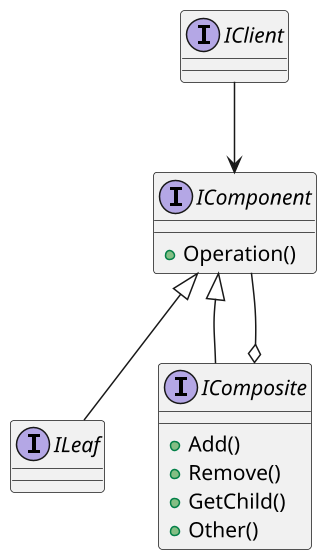 @startuml 组合模式
scale 1.5

interface IComponent{
    + Operation()
}

interface IClient

interface ILeaf
interface IComposite{
    + Add()
    + Remove()
    + GetChild()
    + Other()
}

IClient --> IComponent

IComponent <|--ILeaf
IComponent <|--IComposite

IComposite o--IComponent

@enduml